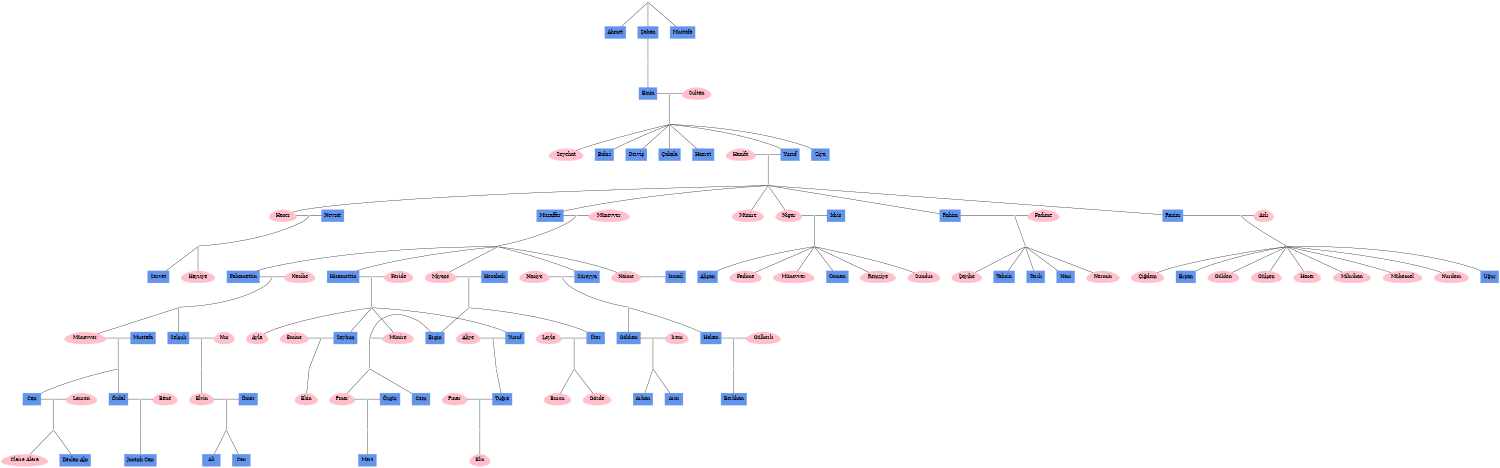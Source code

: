 digraph {
  edge [dir=none];
  node [shape=box; color=gainsboro; style=filled];
  graph [rankdir="TB";
         center=true;
         bgcolor=transparent;
         concentrate=true;
         center=true;
         /*outputMode="nodesfirst";*/
         /*clusterrank=local;*/
         /*sep="+10,10";*/
         mclimit=0.1;
         /*sep="+10,10";*/
         /*overlap=false;*/
         ranksep=1;
         nodesep=0.5;
         size=10;
         /*scale=0.1;*/];
  
  aa00 -> {"Ahmet" "Şaban" "Mustafa"};

  "Şaban" -> aa10 -> "Emin";
  {rank=same; "Emin" -> aa20 -> "Sultan"};

  aa20 -> aa25 -> {"Bahri" "Derviş" "Çakala" "Hasret" "Seyehat" "Yusuf" "Ziya"};
  subgraph cluster_0 {rank=same; color=transparent; "Yusuf" -> aa30 -> "Hanife" [constraint=false]};

  aa30 -> aa35 -> {"Hacer" "Muzaffer" "Münire" "Nigar" "Rahim" "Rasim"};
  {rank=same; "Hacer" -> aa40 -> "Nevzat"};
  {rank=same; "Muzaffer" -> ba40 -> "Münevver"};
  {rank=same; "Nigar" -> ca40 -> "Idris"};
  {rank=same; "Rahim" -> da40 -> "Fadime"};
  {rank=same; "Rasim" -> ea40 -> "Aslı"};

  aa40 -> aa45 -> {"Servet" "Hayriye"};
  ba40 -> ba45 -> {"Fahamettin" "Hisamettin" "Miyase" "Naime" "Süreyya"};
  {rank=same; "Fahamettin" -> ba50 -> "Necibe"};
  {rank=same; "Hisamettin" -> bb50 -> "Feride"};
  {rank=same; "Miyase" -> bc50 -> "Hesabali"};
  {rank=same; "Naime" -> bd50 -> "Ismail"};
  subgraph cluster_1 {rank=same; color=transparent; "Süreyya" -> be50 -> "Naciye" [constraint=false]};
  ca40 -> ca45 -> {"Alişan" "Fadime2" "Münevver2" "Osman" "Remziye" "Sundus"};
  da40 -> da45 -> {"Naci" "Nermin" "Şayibe" "Tahsin" "Tarık"};
  ea40 -> ea45 -> {"Çiğdem" "Erşan" "Gülden" "Gülçen" "Hacer2" "Mihriban" "Mübeccel" "Nurdem" "Uğur"};

  ba50 -> ba55 -> {"Münevver3" "Selçuk"};
  {rank=same; "Münevver3" -> aa60 -> "Mustafa2"};
  {rank=same; "Selçuk" -> ab60 -> "Nur"};
  bb50 -> bb55 -> {"Ayla" "Münire2" "Seyhun" "Yusuf2"};
  subgraph cluster_2 {rank=same; color=transparent; "Seyhun" -> ba60 -> "Emine" [constraint=false]};
  subgraph cluster_3 {rank=same; color=transparent; "Yusuf2" -> bb60 -> "Aliye" [constraint=false]};
  bc50 -> bc55 -> {"Ergin" "Ilter"};
  subgraph cluster_4 {rank=same; color=transparent;"Ergin" -> ca60 -> "Münire2" [constraint=false]};
  subgraph cluster_5 {rank=same; color=transparent; "Ilter" -> cb60 -> "Leyla" [constraint=false]};
  be50 -> be55 -> {"Gökhan" "Hakan"};
  {rank=same; "Gökhan" -> da60 -> "Irem"};
  {rank=same; "Hakan" -> db60 -> "Gülberk"};

  aa60 -> aa65 -> {"Can" "Özdal"};
  {rank=same; "Can" -> aa70 -> "Lauren"};
  {rank=same; "Özdal" -> ab70 -> "Béné"};
  ab60 -> ab65 -> {"Elvin"};
  {rank=same; "Elvin" -> ba70 -> "Ömer"};
  ba60 -> ba65 -> {"Ekin"};
  bb60 -> bb65 -> {"Tuğra"};
  subgraph cluster_6 {rank=same; color=transparent; "Tuğra" -> ca70 -> "Pınar2" [constraint=false]};
  ca60 -> ca65 -> {"Cem" "Pınar"};
  {rank=same; "Pınar" -> da70 -> "Özgür"};
  cb60 -> cb65 -> {"Burcu" "Gözde"};
  da60 -> da65 -> {"Arhan" "Arın"};
  db60 -> db65 -> {"Berkhan"};

  aa70 -> aa75 -> {"Claire Alara" "Declan Alp"};
  ab70 -> ab75 -> {"Joseph Can"};
  ba70 -> ba75 -> {"Ali" "Can2"};
  ca70 -> ca75 -> {"Elis"};
  da70 -> da75 -> {"Mert"};

  
  // jenerasyon 1
  aa00 [shape=point];
  "Ahmet" [shape=box, regular=0, color="cornflowerblue"];
  "Şaban" [shape=box, regular=0, color="cornflowerblue"];
  "Mustafa" [shape=box, regular=0, color="cornflowerblue"];
  aa10 [shape=point];

  // jenerasyon 2
  "Emin" [shape=box, regular=0, color="cornflowerblue"]; "Sultan" [shape=egg, regular=0, color="pink"]; aa20 [shape=point]; aa25 [shape=point];

  // jenerasyon 3
  "Bahri" [shape=box, regular=0, color="cornflowerblue"];
  "Derviş" [shape=box, regular=0, color="cornflowerblue"];
  "Çakala" [shape=box, regular=0, color="cornflowerblue"];
  "Hasret" [shape=box, regular=0, color="cornflowerblue"];
  "Seyehat" [shape=egg, regular=0, color="pink"];
  "Yusuf" [shape=box, regular=0, color="cornflowerblue"]; "Hanife" [shape=egg, regular=0, color="pink"]; aa30 [shape=point]; aa35 [shape=point];
  "Ziya" [shape=box, regular=0, color="cornflowerblue"];

  // jenerasyon 4
  "Hacer" [shape=egg, regular=0, color="pink"]; "Nevzat" [shape=box, regular=0, color="cornflowerblue"]; aa40 [shape=point]; aa45 [shape=point];
  "Muzaffer" [shape=box, regular=0, color="cornflowerblue"]; "Münevver" [shape=egg, regular=0, color="pink"]; ba40 [shape=point]; ba45 [shape=point];
  "Münire" [shape=egg, regular=0, color="pink"];
  "Nigar" [shape=egg, regular=0, color="pink"]; "Idris" [shape=box, regular=0, color="cornflowerblue"]; ca40 [shape=point]; ca45 [shape=point];
  "Rahim" [shape=box, regular=0, color="cornflowerblue"]; "Fadime" [shape=egg, regular=0, color="pink"]; da40 [shape=point]; da45 [shape=point];
  "Rasim" [shape=box, regular=0, color="cornflowerblue"]; "Aslı" [shape=egg, regular=0, color="pink"]; ea40 [shape=point]; ea45 [shape=point];

  // jenerasyon 5
  "Servet" [shape=box, regular=0, color="cornflowerblue"];
  "Hayriye" [shape=egg, regular=0, color="pink"];
  "Fahamettin" [shape=box, regular=0, color="cornflowerblue"]; "Necibe" [shape=egg, regular=0, color="pink"]; ba50 [shape=point]; ba55 [shape=point];
  "Hisamettin" [shape=box, regular=0, color="cornflowerblue"]; "Feride" [shape=egg, regular=0, color="pink"]; bb50 [shape=point]; bb55 [shape=point];
  "Miyase" [shape=egg, regular=0, color="pink"]; "Hesabali" [shape=box, regular=0, color="cornflowerblue"]; bc50 [shape=point]; bc55 [shape=point];
  "Naime" [shape=egg, regular=0, color="pink"]; "Ismail" [shape=box, regular=0, color="cornflowerblue"]; bd50 [shape=point];
  "Süreyya" [shape=box, regular=0, color="cornflowerblue"]; "Naciye" [shape=egg, regular=0, color="pink"]; be50 [shape=point]; be55 [shape=point];
  "Alişan" [shape=box, regular=0, color="cornflowerblue"];
  "Fadime2" [shape=egg, regular=0, color="pink", label="Fadime"];
  "Münevver2" [shape=egg, regular=0, color="pink", label="Münevver"];
  "Osman" [shape=box, regular=0, color="cornflowerblue"];
  "Remziye" [shape=egg, regular=0, color="pink"];
  "Sundus" [shape=egg, regular=0, color="pink"];
  "Naci" [shape=box, regular=0, color="cornflowerblue"];
  "Nermin" [shape=egg, regular=0, color="pink"];
  "Şayibe" [shape=egg, regular=0, color="pink"];
  "Tahsin" [shape=box, regular=0, color="cornflowerblue"];
  "Tarık" [shape=box, regular=0, color="cornflowerblue"];
  "Çiğdem" [shape=egg, regular=0, color="pink"];
  "Erşan" [shape=box, regular=0, color="cornflowerblue"];
  "Gülden" [shape=egg, regular=0, color="pink"];
  "Gülçen" [shape=egg, regular=0, color="pink"];
  "Hacer2" [shape=egg, regular=0, color="pink", label="Hacer"];
  "Mihriban" [shape=egg, regular=0, color="pink"];
  "Mübeccel" [shape=egg, regular=0, color="pink"];
  "Nurdem" [shape=egg, regular=0, color="pink"];
  "Uğur" [shape=box, regular=0, color="cornflowerblue"];

  // jenerasyon 6
  "Münevver3" [shape=egg, regular=0, color="pink", label="Münevver"]; "Mustafa2" [shape=box, regular=0, color="cornflowerblue", label="Mustafa"]; aa60 [shape=point]; aa65 [shape=point];
  "Selçuk" [shape=box, regular=0, color="cornflowerblue"]; "Nur" [shape=egg, regular=0, color="pink"]; ab60 [shape=point]; ab65 [shape=point];
  "Ayla" [shape=egg, regular=0, color="pink"];
  "Seyhun" [shape=box, regular=0, color="cornflowerblue"]; "Emine" [shape=egg, regular=0, color="pink"]; ba60 [shape=point]; ba65 [shape=point];
  "Yusuf2" [shape=box, regular=0, color="cornflowerblue", label="Yusuf"]; "Aliye" [shape=egg, regular=0, color="pink"]; bb60 [shape=point]; bb65 [shape=point];
  "Ergin" [shape=box, regular=0, color="cornflowerblue"]; "Münire2" [shape=egg, regular=0, color="pink", label="Münire"]; ca60 [shape=point]; ca65 [shape=point];
  "Ilter" [shape=box, regular=0, color="cornflowerblue"]; "Leyla" [shape=egg, regular=0, color="pink"] cb60 [shape=point]; cb65 [shape=point];
  "Gökhan" [shape=box, regular=0, color="cornflowerblue"]; "Irem" [shape=egg, regular=0, color="pink"]; da60 [shape=point]; da65 [shape=point];
  "Hakan" [shape=box, regular=0, color="cornflowerblue"]; "Gülberk" [shape=egg, regular=0, color="pink"]; db60 [shape=point]; db65 [shape=point];

  //jenerasyon 7
  "Can" [shape=box, regular=0, color="cornflowerblue"]; "Lauren" [shape=egg, regular=0, color="pink"]; aa70 [shape=point]; aa75 [shape=point];
  "Özdal" [shape=box, regular=0, color="cornflowerblue"]; "Béné" [shape=egg, regular=0, color="pink"]; ab70 [shape=point]; ab75 [shape=point];
  "Elvin" [shape=egg, regular=0, color="pink"]; "Ömer" [shape=box, regular=0, color="cornflowerblue"]; ba70 [shape=point]; ba75 [shape=point];
  "Ekin" [shape=egg, regular=0, color="pink"];
  "Tuğra" [shape=box, regular=0, color="cornflowerblue"]; "Pınar2" [shape=egg, regular=0, color="pink", label="Pınar"]; ca70 [shape=point]; ca75 [shape=point];
  "Cem" [shape=box, regular=0, color="cornflowerblue"];
  "Pınar" [shape=egg, regular=0, color="pink"]; "Özgür" [shape=box, regular=0, color="cornflowerblue"]; da70 [shape=point]; da75 [shape=point];
  "Burcu" [shape=egg, regular=0, color="pink"];
  "Gözde" [shape=egg, regular=0, color="pink"];
  "Arhan" [shape=box, regular=0, color="cornflowerblue"];
  "Arın" [shape=box, regular=0, color="cornflowerblue"];
  "Berkhan" [shape=box, regular=0, color="cornflowerblue"];

  // jenerasyon 8
  "Claire Alara" [shape=egg, regular=0, color="pink"];
  "Declan Alp" [shape=box, regular=0, color="cornflowerblue"];
  "Joseph Can" [shape=box, regular=0, color="cornflowerblue"];
  "Ali" [shape=box, regular=0, color="cornflowerblue"];
  "Can2" [shape=box, regular=0, color="cornflowerblue", label="Can"];
  "Elis" [shape=egg, regular=0, color="pink"];
  "Mert" [shape=box, regular=0, color="cornflowerblue"];
}